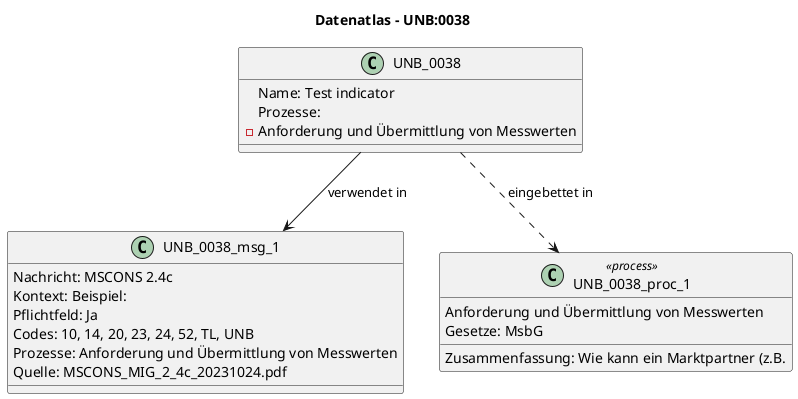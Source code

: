 @startuml
title Datenatlas – UNB:0038
class UNB_0038 {
  Name: Test indicator
  Prozesse:
    - Anforderung und Übermittlung von Messwerten
}
class UNB_0038_msg_1 {
  Nachricht: MSCONS 2.4c
  Kontext: Beispiel:
  Pflichtfeld: Ja
  Codes: 10, 14, 20, 23, 24, 52, TL, UNB
  Prozesse: Anforderung und Übermittlung von Messwerten
  Quelle: MSCONS_MIG_2_4c_20231024.pdf
}
UNB_0038 --> UNB_0038_msg_1 : verwendet in
class UNB_0038_proc_1 <<process>> {
  Anforderung und Übermittlung von Messwerten
  Gesetze: MsbG
  Zusammenfassung: Wie kann ein Marktpartner (z.B.
}
UNB_0038 ..> UNB_0038_proc_1 : eingebettet in
@enduml